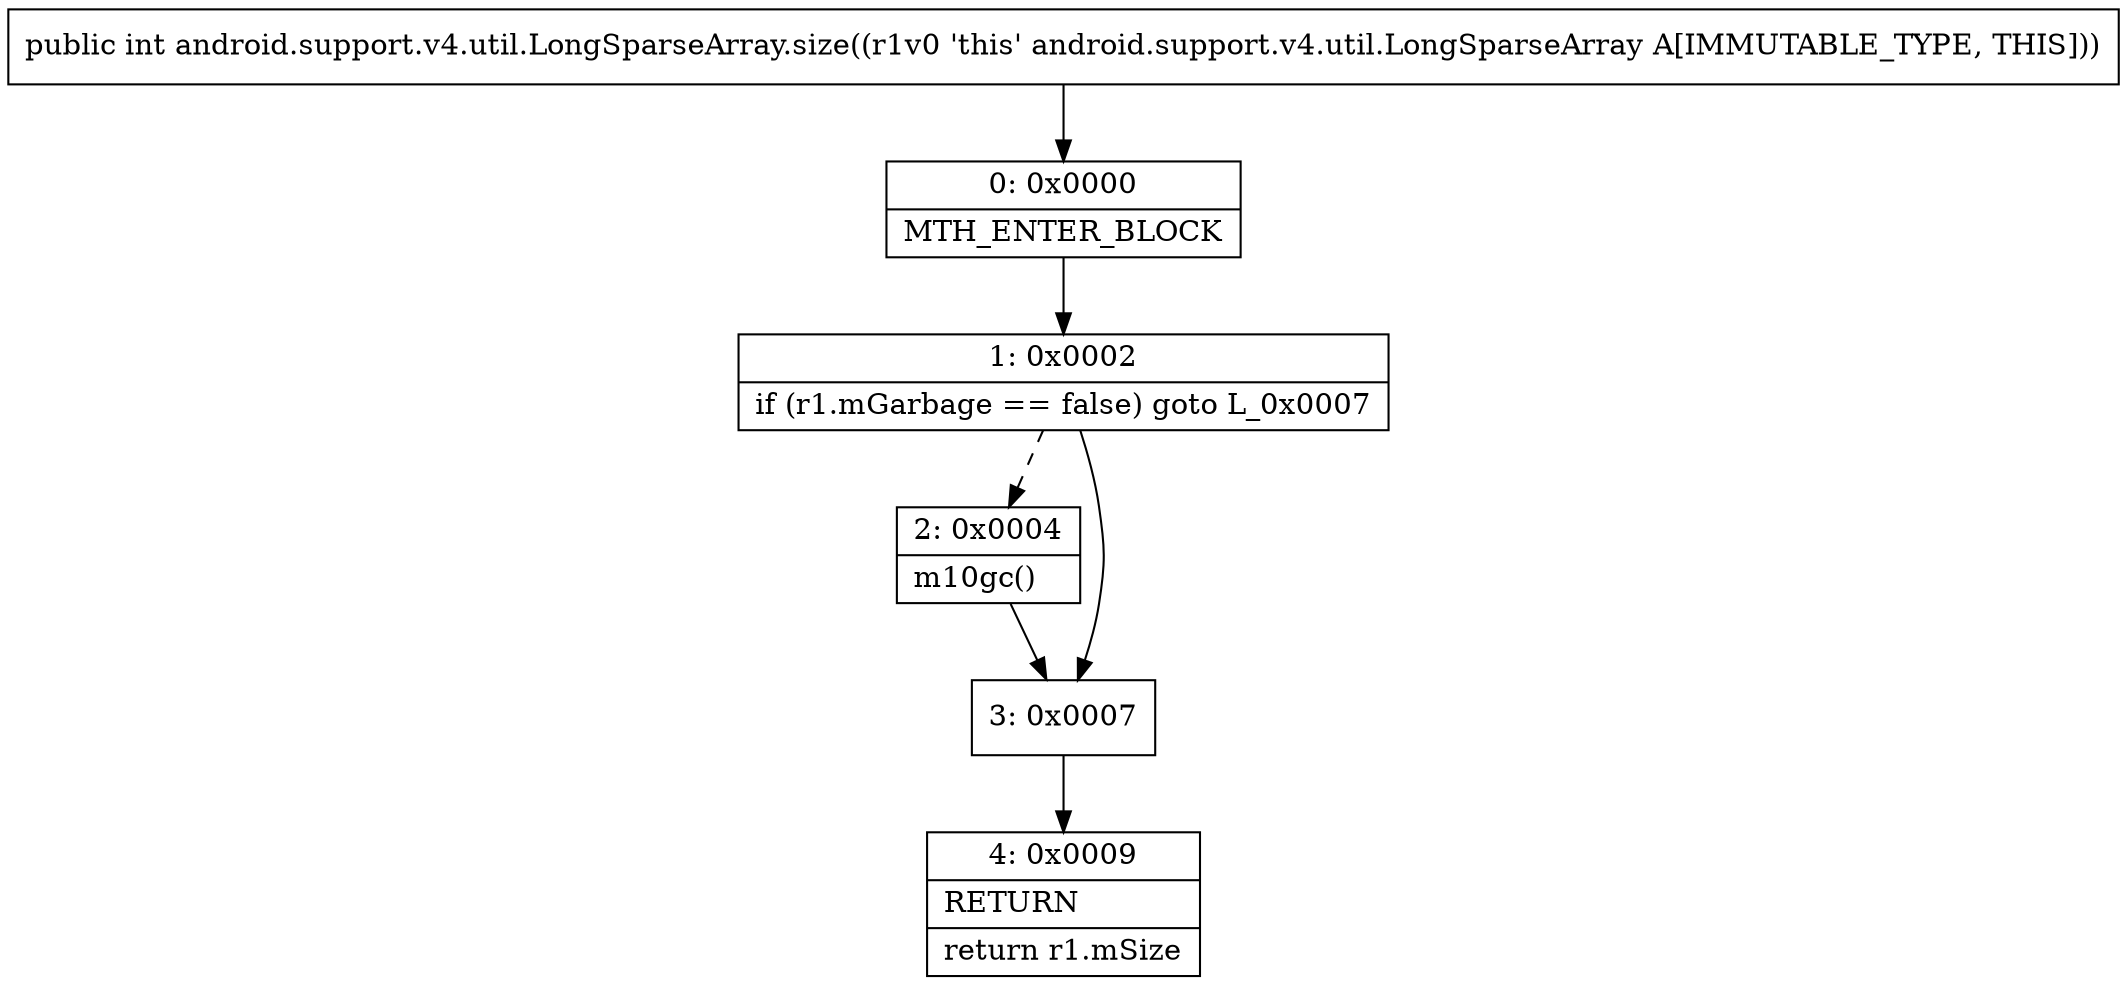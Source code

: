 digraph "CFG forandroid.support.v4.util.LongSparseArray.size()I" {
Node_0 [shape=record,label="{0\:\ 0x0000|MTH_ENTER_BLOCK\l}"];
Node_1 [shape=record,label="{1\:\ 0x0002|if (r1.mGarbage == false) goto L_0x0007\l}"];
Node_2 [shape=record,label="{2\:\ 0x0004|m10gc()\l}"];
Node_3 [shape=record,label="{3\:\ 0x0007}"];
Node_4 [shape=record,label="{4\:\ 0x0009|RETURN\l|return r1.mSize\l}"];
MethodNode[shape=record,label="{public int android.support.v4.util.LongSparseArray.size((r1v0 'this' android.support.v4.util.LongSparseArray A[IMMUTABLE_TYPE, THIS])) }"];
MethodNode -> Node_0;
Node_0 -> Node_1;
Node_1 -> Node_2[style=dashed];
Node_1 -> Node_3;
Node_2 -> Node_3;
Node_3 -> Node_4;
}

